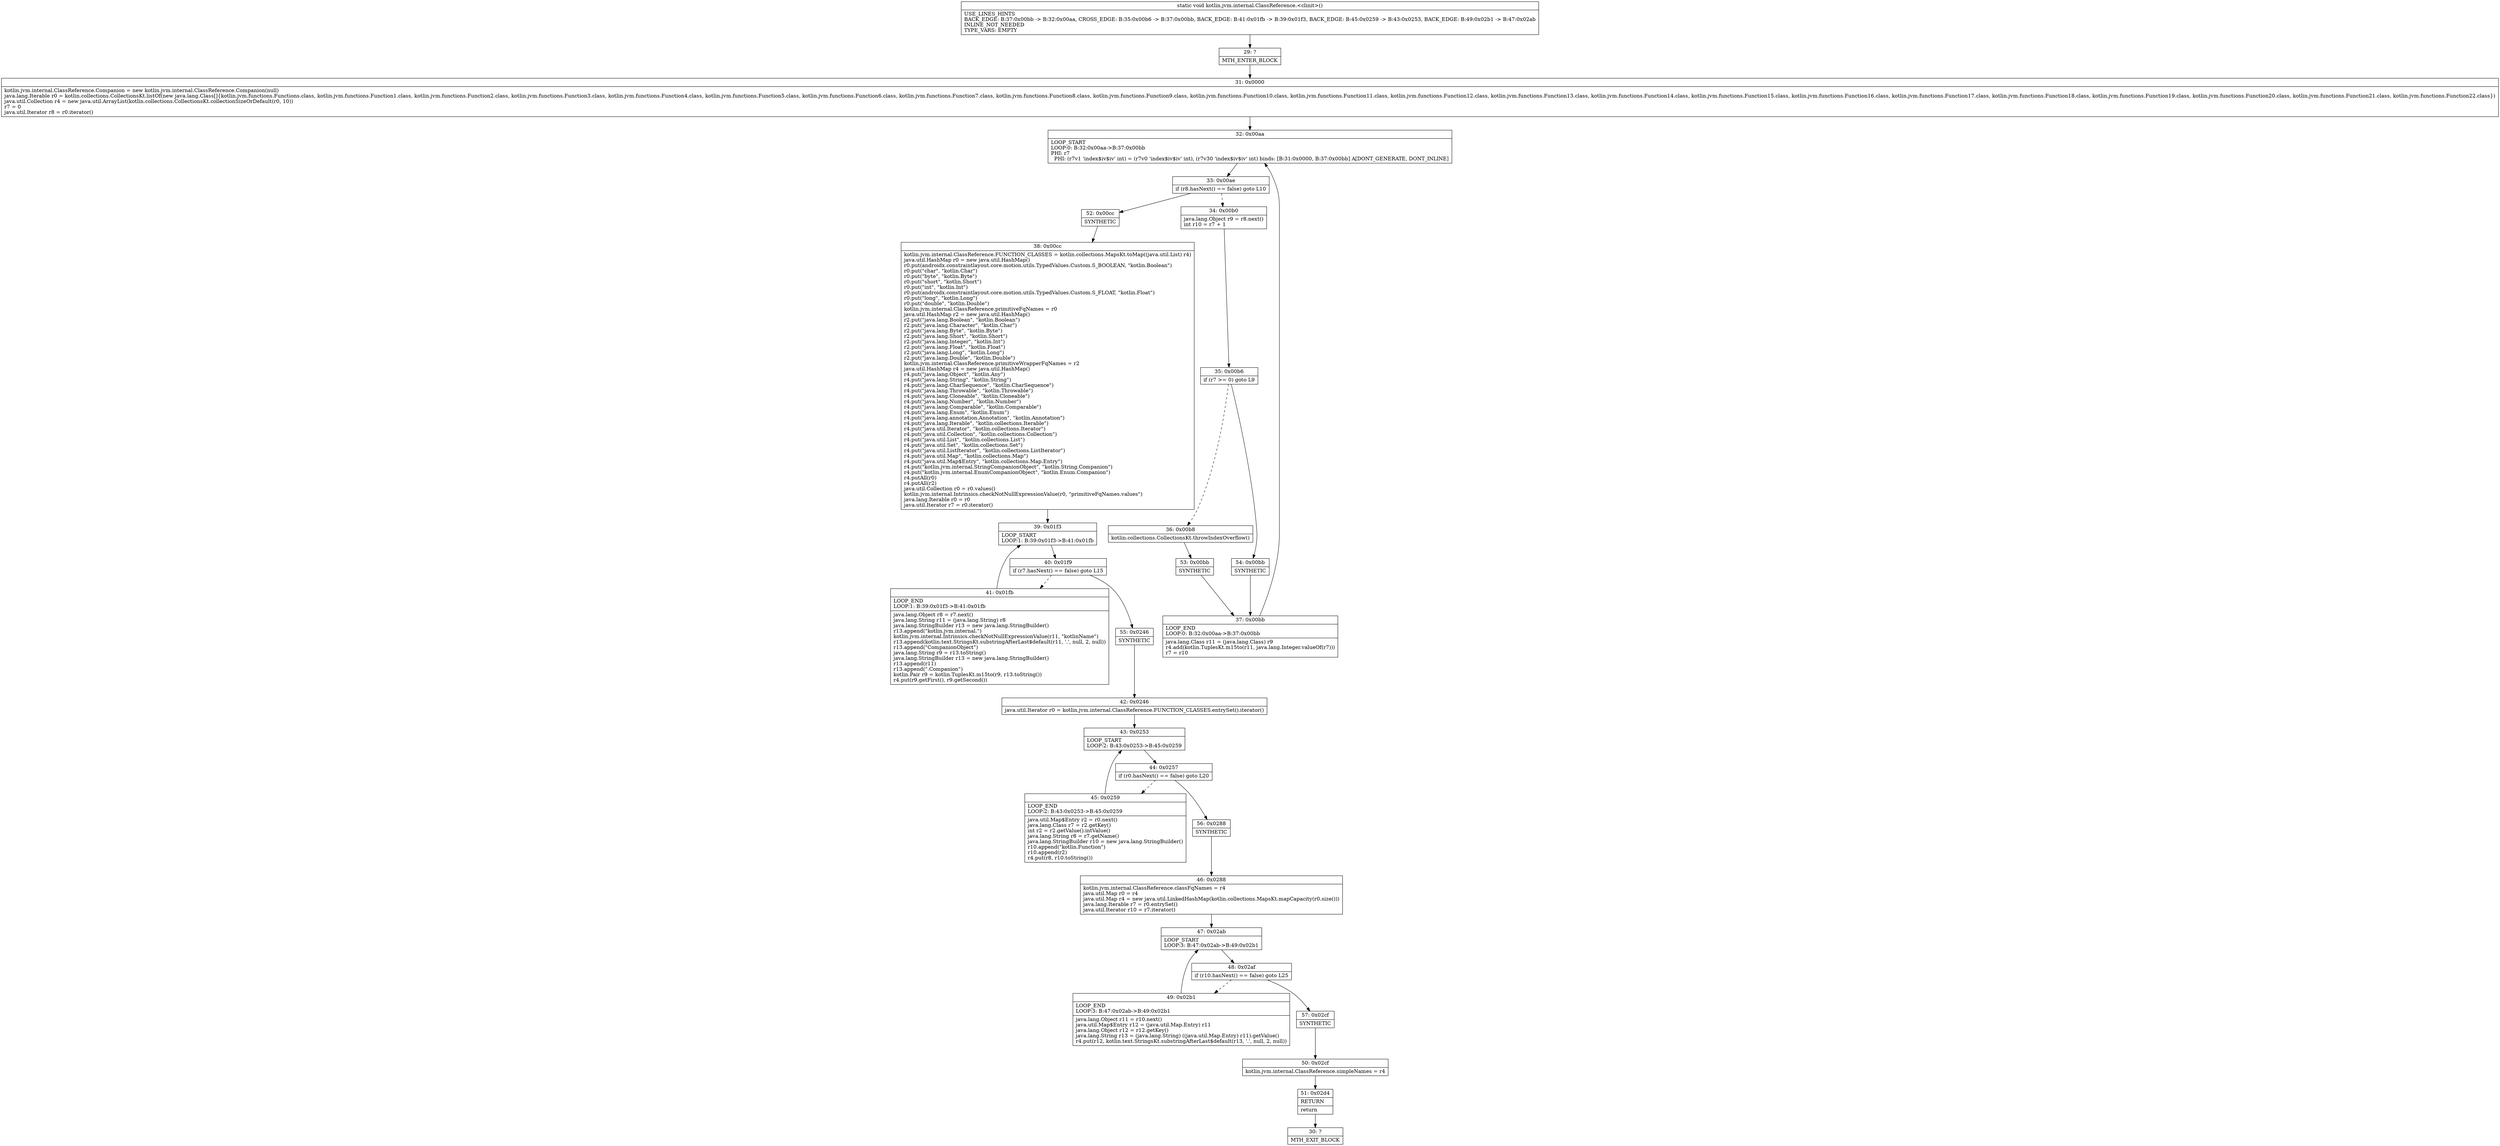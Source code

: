 digraph "CFG forkotlin.jvm.internal.ClassReference.\<clinit\>()V" {
Node_29 [shape=record,label="{29\:\ ?|MTH_ENTER_BLOCK\l}"];
Node_31 [shape=record,label="{31\:\ 0x0000|kotlin.jvm.internal.ClassReference.Companion = new kotlin.jvm.internal.ClassReference.Companion(null)\ljava.lang.Iterable r0 = kotlin.collections.CollectionsKt.listOf(new java.lang.Class[]\{kotlin.jvm.functions.Functions.class, kotlin.jvm.functions.Function1.class, kotlin.jvm.functions.Function2.class, kotlin.jvm.functions.Function3.class, kotlin.jvm.functions.Function4.class, kotlin.jvm.functions.Function5.class, kotlin.jvm.functions.Function6.class, kotlin.jvm.functions.Function7.class, kotlin.jvm.functions.Function8.class, kotlin.jvm.functions.Function9.class, kotlin.jvm.functions.Function10.class, kotlin.jvm.functions.Function11.class, kotlin.jvm.functions.Function12.class, kotlin.jvm.functions.Function13.class, kotlin.jvm.functions.Function14.class, kotlin.jvm.functions.Function15.class, kotlin.jvm.functions.Function16.class, kotlin.jvm.functions.Function17.class, kotlin.jvm.functions.Function18.class, kotlin.jvm.functions.Function19.class, kotlin.jvm.functions.Function20.class, kotlin.jvm.functions.Function21.class, kotlin.jvm.functions.Function22.class\})\ljava.util.Collection r4 = new java.util.ArrayList(kotlin.collections.CollectionsKt.collectionSizeOrDefault(r0, 10))\lr7 = 0\ljava.util.Iterator r8 = r0.iterator()\l}"];
Node_32 [shape=record,label="{32\:\ 0x00aa|LOOP_START\lLOOP:0: B:32:0x00aa\-\>B:37:0x00bb\lPHI: r7 \l  PHI: (r7v1 'index$iv$iv' int) = (r7v0 'index$iv$iv' int), (r7v30 'index$iv$iv' int) binds: [B:31:0x0000, B:37:0x00bb] A[DONT_GENERATE, DONT_INLINE]\l}"];
Node_33 [shape=record,label="{33\:\ 0x00ae|if (r8.hasNext() == false) goto L10\l}"];
Node_34 [shape=record,label="{34\:\ 0x00b0|java.lang.Object r9 = r8.next()\lint r10 = r7 + 1\l}"];
Node_35 [shape=record,label="{35\:\ 0x00b6|if (r7 \>= 0) goto L9\l}"];
Node_36 [shape=record,label="{36\:\ 0x00b8|kotlin.collections.CollectionsKt.throwIndexOverflow()\l}"];
Node_53 [shape=record,label="{53\:\ 0x00bb|SYNTHETIC\l}"];
Node_37 [shape=record,label="{37\:\ 0x00bb|LOOP_END\lLOOP:0: B:32:0x00aa\-\>B:37:0x00bb\l|java.lang.Class r11 = (java.lang.Class) r9\lr4.add(kotlin.TuplesKt.m15to(r11, java.lang.Integer.valueOf(r7)))\lr7 = r10\l}"];
Node_54 [shape=record,label="{54\:\ 0x00bb|SYNTHETIC\l}"];
Node_52 [shape=record,label="{52\:\ 0x00cc|SYNTHETIC\l}"];
Node_38 [shape=record,label="{38\:\ 0x00cc|kotlin.jvm.internal.ClassReference.FUNCTION_CLASSES = kotlin.collections.MapsKt.toMap((java.util.List) r4)\ljava.util.HashMap r0 = new java.util.HashMap()\lr0.put(androidx.constraintlayout.core.motion.utils.TypedValues.Custom.S_BOOLEAN, \"kotlin.Boolean\")\lr0.put(\"char\", \"kotlin.Char\")\lr0.put(\"byte\", \"kotlin.Byte\")\lr0.put(\"short\", \"kotlin.Short\")\lr0.put(\"int\", \"kotlin.Int\")\lr0.put(androidx.constraintlayout.core.motion.utils.TypedValues.Custom.S_FLOAT, \"kotlin.Float\")\lr0.put(\"long\", \"kotlin.Long\")\lr0.put(\"double\", \"kotlin.Double\")\lkotlin.jvm.internal.ClassReference.primitiveFqNames = r0\ljava.util.HashMap r2 = new java.util.HashMap()\lr2.put(\"java.lang.Boolean\", \"kotlin.Boolean\")\lr2.put(\"java.lang.Character\", \"kotlin.Char\")\lr2.put(\"java.lang.Byte\", \"kotlin.Byte\")\lr2.put(\"java.lang.Short\", \"kotlin.Short\")\lr2.put(\"java.lang.Integer\", \"kotlin.Int\")\lr2.put(\"java.lang.Float\", \"kotlin.Float\")\lr2.put(\"java.lang.Long\", \"kotlin.Long\")\lr2.put(\"java.lang.Double\", \"kotlin.Double\")\lkotlin.jvm.internal.ClassReference.primitiveWrapperFqNames = r2\ljava.util.HashMap r4 = new java.util.HashMap()\lr4.put(\"java.lang.Object\", \"kotlin.Any\")\lr4.put(\"java.lang.String\", \"kotlin.String\")\lr4.put(\"java.lang.CharSequence\", \"kotlin.CharSequence\")\lr4.put(\"java.lang.Throwable\", \"kotlin.Throwable\")\lr4.put(\"java.lang.Cloneable\", \"kotlin.Cloneable\")\lr4.put(\"java.lang.Number\", \"kotlin.Number\")\lr4.put(\"java.lang.Comparable\", \"kotlin.Comparable\")\lr4.put(\"java.lang.Enum\", \"kotlin.Enum\")\lr4.put(\"java.lang.annotation.Annotation\", \"kotlin.Annotation\")\lr4.put(\"java.lang.Iterable\", \"kotlin.collections.Iterable\")\lr4.put(\"java.util.Iterator\", \"kotlin.collections.Iterator\")\lr4.put(\"java.util.Collection\", \"kotlin.collections.Collection\")\lr4.put(\"java.util.List\", \"kotlin.collections.List\")\lr4.put(\"java.util.Set\", \"kotlin.collections.Set\")\lr4.put(\"java.util.ListIterator\", \"kotlin.collections.ListIterator\")\lr4.put(\"java.util.Map\", \"kotlin.collections.Map\")\lr4.put(\"java.util.Map$Entry\", \"kotlin.collections.Map.Entry\")\lr4.put(\"kotlin.jvm.internal.StringCompanionObject\", \"kotlin.String.Companion\")\lr4.put(\"kotlin.jvm.internal.EnumCompanionObject\", \"kotlin.Enum.Companion\")\lr4.putAll(r0)\lr4.putAll(r2)\ljava.util.Collection r0 = r0.values()\lkotlin.jvm.internal.Intrinsics.checkNotNullExpressionValue(r0, \"primitiveFqNames.values\")\ljava.lang.Iterable r0 = r0\ljava.util.Iterator r7 = r0.iterator()\l}"];
Node_39 [shape=record,label="{39\:\ 0x01f3|LOOP_START\lLOOP:1: B:39:0x01f3\-\>B:41:0x01fb\l}"];
Node_40 [shape=record,label="{40\:\ 0x01f9|if (r7.hasNext() == false) goto L15\l}"];
Node_41 [shape=record,label="{41\:\ 0x01fb|LOOP_END\lLOOP:1: B:39:0x01f3\-\>B:41:0x01fb\l|java.lang.Object r8 = r7.next()\ljava.lang.String r11 = (java.lang.String) r8\ljava.lang.StringBuilder r13 = new java.lang.StringBuilder()\lr13.append(\"kotlin.jvm.internal.\")\lkotlin.jvm.internal.Intrinsics.checkNotNullExpressionValue(r11, \"kotlinName\")\lr13.append(kotlin.text.StringsKt.substringAfterLast$default(r11, '.', null, 2, null))\lr13.append(\"CompanionObject\")\ljava.lang.String r9 = r13.toString()\ljava.lang.StringBuilder r13 = new java.lang.StringBuilder()\lr13.append(r11)\lr13.append(\".Companion\")\lkotlin.Pair r9 = kotlin.TuplesKt.m15to(r9, r13.toString())\lr4.put(r9.getFirst(), r9.getSecond())\l}"];
Node_55 [shape=record,label="{55\:\ 0x0246|SYNTHETIC\l}"];
Node_42 [shape=record,label="{42\:\ 0x0246|java.util.Iterator r0 = kotlin.jvm.internal.ClassReference.FUNCTION_CLASSES.entrySet().iterator()\l}"];
Node_43 [shape=record,label="{43\:\ 0x0253|LOOP_START\lLOOP:2: B:43:0x0253\-\>B:45:0x0259\l}"];
Node_44 [shape=record,label="{44\:\ 0x0257|if (r0.hasNext() == false) goto L20\l}"];
Node_45 [shape=record,label="{45\:\ 0x0259|LOOP_END\lLOOP:2: B:43:0x0253\-\>B:45:0x0259\l|java.util.Map$Entry r2 = r0.next()\ljava.lang.Class r7 = r2.getKey()\lint r2 = r2.getValue().intValue()\ljava.lang.String r8 = r7.getName()\ljava.lang.StringBuilder r10 = new java.lang.StringBuilder()\lr10.append(\"kotlin.Function\")\lr10.append(r2)\lr4.put(r8, r10.toString())\l}"];
Node_56 [shape=record,label="{56\:\ 0x0288|SYNTHETIC\l}"];
Node_46 [shape=record,label="{46\:\ 0x0288|kotlin.jvm.internal.ClassReference.classFqNames = r4\ljava.util.Map r0 = r4\ljava.util.Map r4 = new java.util.LinkedHashMap(kotlin.collections.MapsKt.mapCapacity(r0.size()))\ljava.lang.Iterable r7 = r0.entrySet()\ljava.util.Iterator r10 = r7.iterator()\l}"];
Node_47 [shape=record,label="{47\:\ 0x02ab|LOOP_START\lLOOP:3: B:47:0x02ab\-\>B:49:0x02b1\l}"];
Node_48 [shape=record,label="{48\:\ 0x02af|if (r10.hasNext() == false) goto L25\l}"];
Node_49 [shape=record,label="{49\:\ 0x02b1|LOOP_END\lLOOP:3: B:47:0x02ab\-\>B:49:0x02b1\l|java.lang.Object r11 = r10.next()\ljava.util.Map$Entry r12 = (java.util.Map.Entry) r11\ljava.lang.Object r12 = r12.getKey()\ljava.lang.String r13 = (java.lang.String) ((java.util.Map.Entry) r11).getValue()\lr4.put(r12, kotlin.text.StringsKt.substringAfterLast$default(r13, '.', null, 2, null))\l}"];
Node_57 [shape=record,label="{57\:\ 0x02cf|SYNTHETIC\l}"];
Node_50 [shape=record,label="{50\:\ 0x02cf|kotlin.jvm.internal.ClassReference.simpleNames = r4\l}"];
Node_51 [shape=record,label="{51\:\ 0x02d4|RETURN\l|return\l}"];
Node_30 [shape=record,label="{30\:\ ?|MTH_EXIT_BLOCK\l}"];
MethodNode[shape=record,label="{static void kotlin.jvm.internal.ClassReference.\<clinit\>()  | USE_LINES_HINTS\lBACK_EDGE: B:37:0x00bb \-\> B:32:0x00aa, CROSS_EDGE: B:35:0x00b6 \-\> B:37:0x00bb, BACK_EDGE: B:41:0x01fb \-\> B:39:0x01f3, BACK_EDGE: B:45:0x0259 \-\> B:43:0x0253, BACK_EDGE: B:49:0x02b1 \-\> B:47:0x02ab\lINLINE_NOT_NEEDED\lTYPE_VARS: EMPTY\l}"];
MethodNode -> Node_29;Node_29 -> Node_31;
Node_31 -> Node_32;
Node_32 -> Node_33;
Node_33 -> Node_34[style=dashed];
Node_33 -> Node_52;
Node_34 -> Node_35;
Node_35 -> Node_36[style=dashed];
Node_35 -> Node_54;
Node_36 -> Node_53;
Node_53 -> Node_37;
Node_37 -> Node_32;
Node_54 -> Node_37;
Node_52 -> Node_38;
Node_38 -> Node_39;
Node_39 -> Node_40;
Node_40 -> Node_41[style=dashed];
Node_40 -> Node_55;
Node_41 -> Node_39;
Node_55 -> Node_42;
Node_42 -> Node_43;
Node_43 -> Node_44;
Node_44 -> Node_45[style=dashed];
Node_44 -> Node_56;
Node_45 -> Node_43;
Node_56 -> Node_46;
Node_46 -> Node_47;
Node_47 -> Node_48;
Node_48 -> Node_49[style=dashed];
Node_48 -> Node_57;
Node_49 -> Node_47;
Node_57 -> Node_50;
Node_50 -> Node_51;
Node_51 -> Node_30;
}

